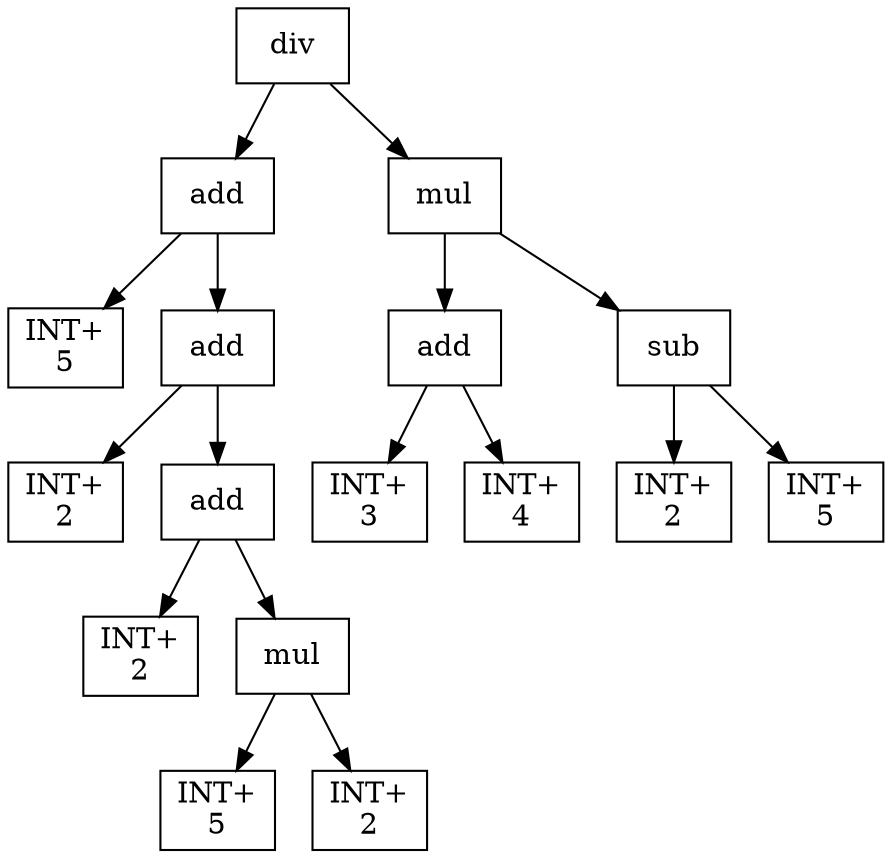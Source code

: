 digraph expr {
  node [shape=box];
  n1 [label="div"];
  n2 [label="add"];
  n3 [label="INT+\n5"];
  n4 [label="add"];
  n5 [label="INT+\n2"];
  n6 [label="add"];
  n7 [label="INT+\n2"];
  n8 [label="mul"];
  n9 [label="INT+\n5"];
  n10 [label="INT+\n2"];
  n8 -> n9;
  n8 -> n10;
  n6 -> n7;
  n6 -> n8;
  n4 -> n5;
  n4 -> n6;
  n2 -> n3;
  n2 -> n4;
  n11 [label="mul"];
  n12 [label="add"];
  n13 [label="INT+\n3"];
  n14 [label="INT+\n4"];
  n12 -> n13;
  n12 -> n14;
  n15 [label="sub"];
  n16 [label="INT+\n2"];
  n17 [label="INT+\n5"];
  n15 -> n16;
  n15 -> n17;
  n11 -> n12;
  n11 -> n15;
  n1 -> n2;
  n1 -> n11;
}
